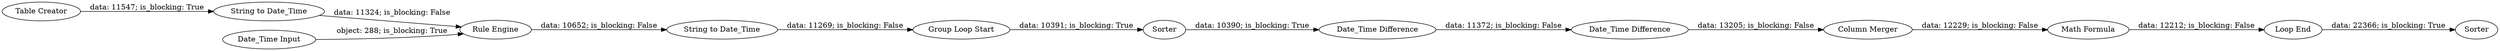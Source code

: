 digraph {
	"-5409434750700844982_41" [label="Loop End"]
	"-5409434750700844982_39" [label="Column Merger"]
	"-5409434750700844982_17" [label="String to Date_Time"]
	"-5409434750700844982_35" [label="Group Loop Start"]
	"-5409434750700844982_32" [label="Date_Time Difference"]
	"-5409434750700844982_38" [label=Sorter]
	"-5409434750700844982_28" [label="Rule Engine"]
	"-5409434750700844982_42" [label=Sorter]
	"-5409434750700844982_30" [label="String to Date_Time"]
	"-5409434750700844982_40" [label="Math Formula"]
	"-5409434750700844982_37" [label="Date_Time Difference"]
	"-5409434750700844982_16" [label="Table Creator"]
	"-5409434750700844982_22" [label="Date_Time Input"]
	"-5409434750700844982_30" -> "-5409434750700844982_35" [label="data: 11269; is_blocking: False"]
	"-5409434750700844982_28" -> "-5409434750700844982_30" [label="data: 10652; is_blocking: False"]
	"-5409434750700844982_35" -> "-5409434750700844982_38" [label="data: 10391; is_blocking: True"]
	"-5409434750700844982_17" -> "-5409434750700844982_28" [label="data: 11324; is_blocking: False"]
	"-5409434750700844982_41" -> "-5409434750700844982_42" [label="data: 22366; is_blocking: True"]
	"-5409434750700844982_39" -> "-5409434750700844982_40" [label="data: 12229; is_blocking: False"]
	"-5409434750700844982_38" -> "-5409434750700844982_37" [label="data: 10390; is_blocking: True"]
	"-5409434750700844982_22" -> "-5409434750700844982_28" [label="object: 288; is_blocking: True"]
	"-5409434750700844982_40" -> "-5409434750700844982_41" [label="data: 12212; is_blocking: False"]
	"-5409434750700844982_32" -> "-5409434750700844982_39" [label="data: 13205; is_blocking: False"]
	"-5409434750700844982_16" -> "-5409434750700844982_17" [label="data: 11547; is_blocking: True"]
	"-5409434750700844982_37" -> "-5409434750700844982_32" [label="data: 11372; is_blocking: False"]
	rankdir=LR
}
